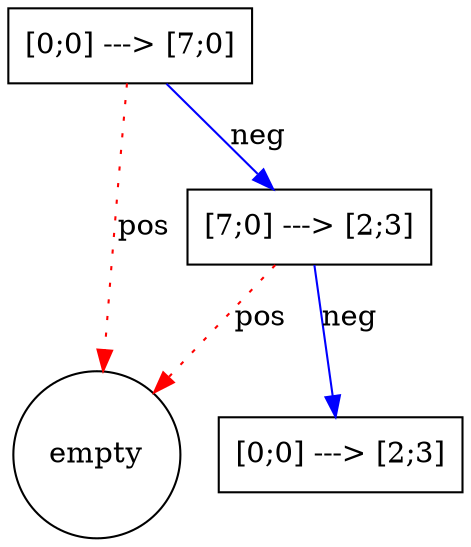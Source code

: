 digraph Firstbsp {node[shape=box];-230[shape=circle,label="empty"] 2[label="[0;0] ---> [2;3]"] 1[label="[7;0] ---> [2;3]"] 1-> -230 [color=red,style=dotted,label="pos"] 1->2 [color=blue,label="neg"] 0[label="[0;0] ---> [7;0]"] 0-> -230 [color=red,style=dotted,label="pos"] 0->1 [color=blue,label="neg"] }
